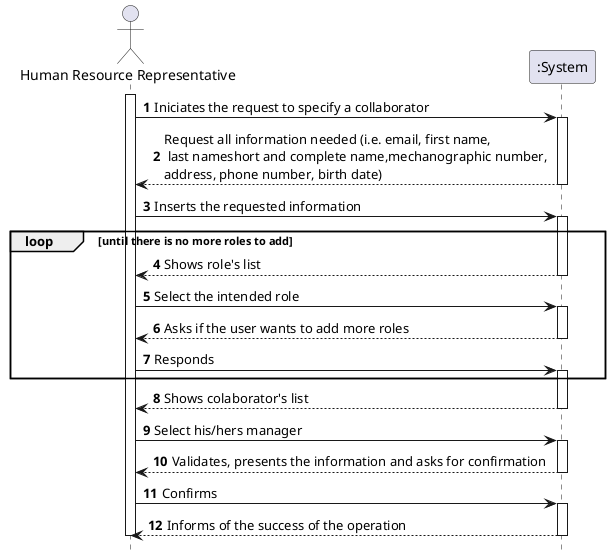 @startuml
autonumber
hide footbox

actor "Human Resource Representative" as HRR

participant ":System" as SYST

activate HRR

HRR-> SYST : Iniciates the request to specify a collaborator
activate SYST
SYST --> HRR: Request all information needed (i.e. email, first name,\n last nameshort and complete name,mechanographic number, \naddress, phone number, birth date)
deactivate SYST

HRR-> SYST : Inserts the requested information
activate SYST
loop until there is no more roles to add
SYST --> HRR: Shows role's list
deactivate SYST

HRR-> SYST : Select the intended role
activate SYST

SYST --> HRR: Asks if the user wants to add more roles
deactivate SYST

HRR-> SYST : Responds
activate SYST
end

SYST --> HRR: Shows colaborator's list
deactivate SYST

HRR-> SYST : Select his/hers manager
activate SYST
SYST --> HRR: Validates, presents the information and asks for confirmation
deactivate SYST

HRR-> SYST : Confirms
activate SYST
SYST --> HRR: Informs of the success of the operation
deactivate SYST

deactivate HRR

@enduml